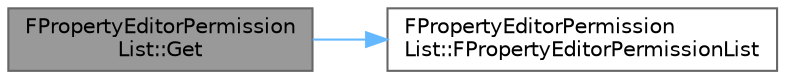 digraph "FPropertyEditorPermissionList::Get"
{
 // INTERACTIVE_SVG=YES
 // LATEX_PDF_SIZE
  bgcolor="transparent";
  edge [fontname=Helvetica,fontsize=10,labelfontname=Helvetica,labelfontsize=10];
  node [fontname=Helvetica,fontsize=10,shape=box,height=0.2,width=0.4];
  rankdir="LR";
  Node1 [id="Node000001",label="FPropertyEditorPermission\lList::Get",height=0.2,width=0.4,color="gray40", fillcolor="grey60", style="filled", fontcolor="black",tooltip=" "];
  Node1 -> Node2 [id="edge1_Node000001_Node000002",color="steelblue1",style="solid",tooltip=" "];
  Node2 [id="Node000002",label="FPropertyEditorPermission\lList::FPropertyEditorPermissionList",height=0.2,width=0.4,color="grey40", fillcolor="white", style="filled",URL="$df/d84/classFPropertyEditorPermissionList.html#a89746fb641770f9f4cadf5efbdd2f045",tooltip=" "];
}
